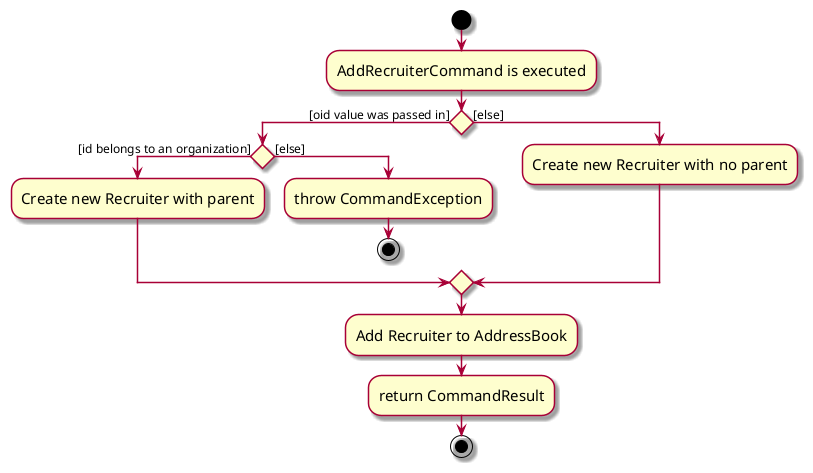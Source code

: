 @startuml
skin rose
skinparam ActivityFontSize 15
skinparam ArrowFontSize 12
start

:AddRecruiterCommand is executed;

if () then ([oid value was passed in])

    if () then ([id belongs to an organization])
        :Create new Recruiter with parent;
    else ([else])
        :throw CommandException;
        stop
    endif

else ([else])
    :Create new Recruiter with no parent;
endif

:Add Recruiter to AddressBook;
:return CommandResult;

stop

@enduml
